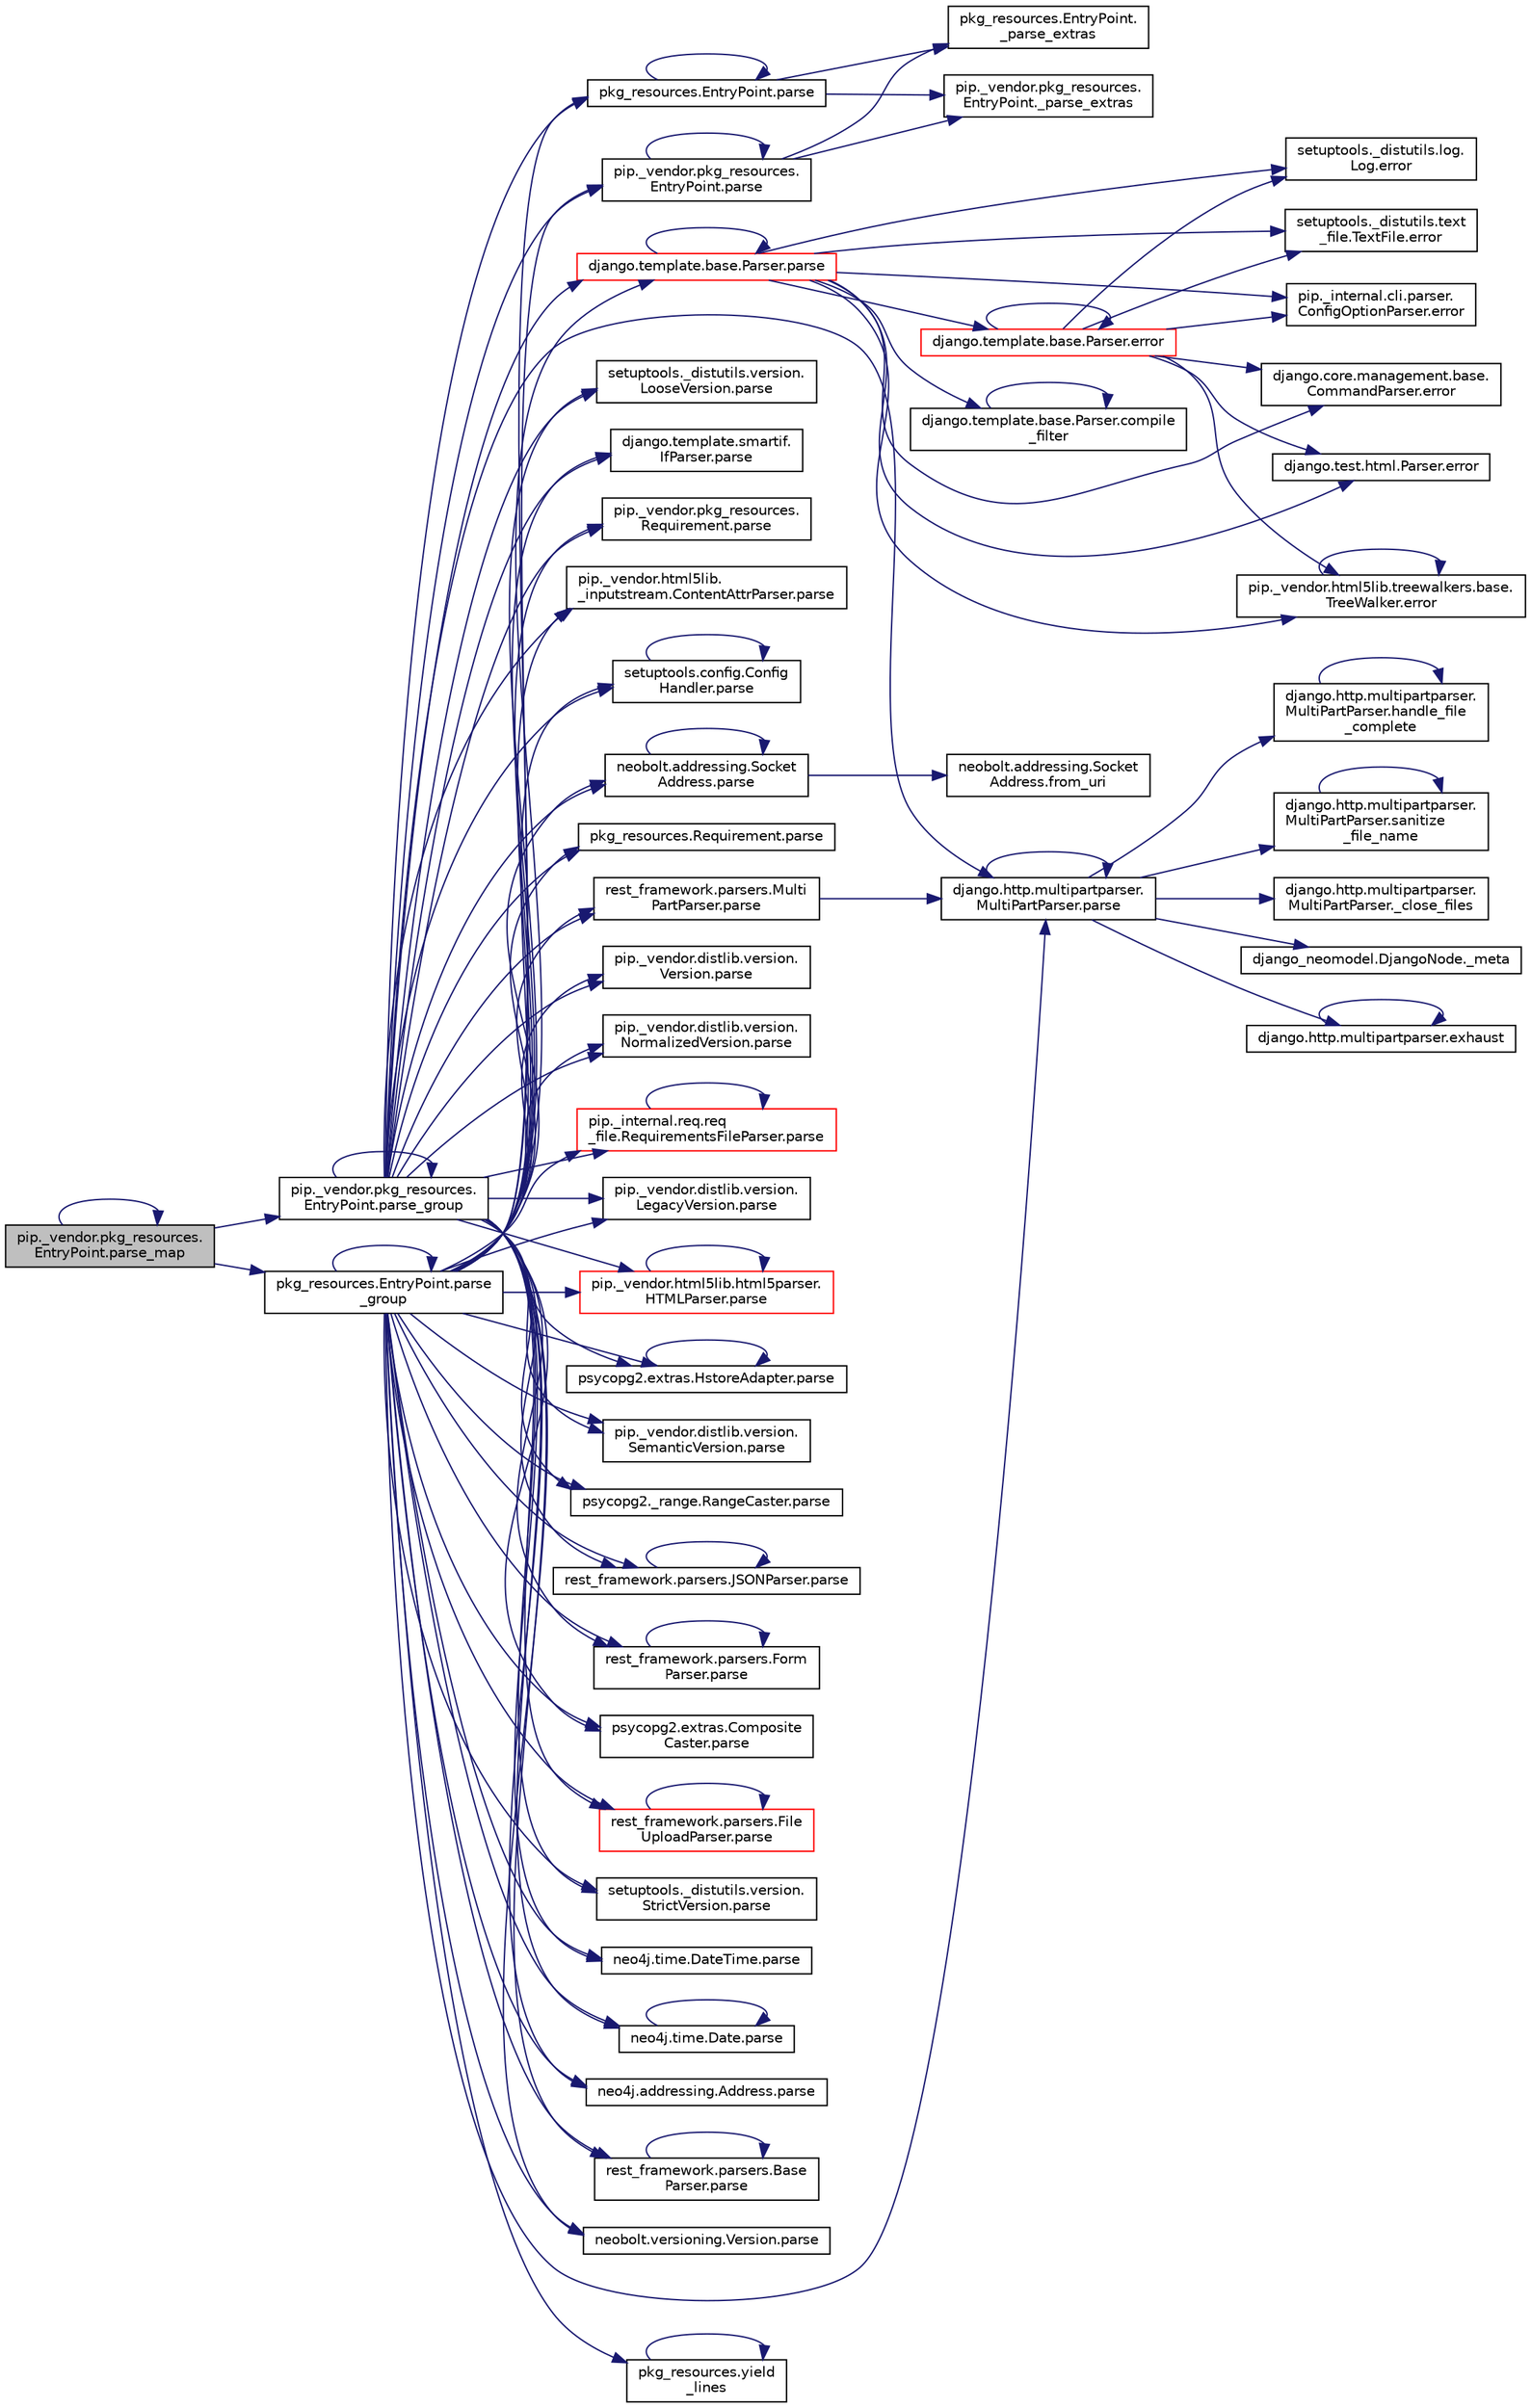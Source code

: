digraph "pip._vendor.pkg_resources.EntryPoint.parse_map"
{
 // LATEX_PDF_SIZE
  edge [fontname="Helvetica",fontsize="10",labelfontname="Helvetica",labelfontsize="10"];
  node [fontname="Helvetica",fontsize="10",shape=record];
  rankdir="LR";
  Node1 [label="pip._vendor.pkg_resources.\lEntryPoint.parse_map",height=0.2,width=0.4,color="black", fillcolor="grey75", style="filled", fontcolor="black",tooltip=" "];
  Node1 -> Node2 [color="midnightblue",fontsize="10",style="solid",fontname="Helvetica"];
  Node2 [label="pip._vendor.pkg_resources.\lEntryPoint.parse_group",height=0.2,width=0.4,color="black", fillcolor="white", style="filled",URL="$dc/d51/classpip_1_1__vendor_1_1pkg__resources_1_1_entry_point.html#a7a073b57c2523016366e96901108b1e3",tooltip=" "];
  Node2 -> Node3 [color="midnightblue",fontsize="10",style="solid",fontname="Helvetica"];
  Node3 [label="neo4j.time.DateTime.parse",height=0.2,width=0.4,color="black", fillcolor="white", style="filled",URL="$d4/dcd/classneo4j_1_1time_1_1_date_time.html#ac13839a174181d6a66369c7ca99d620a",tooltip=" "];
  Node2 -> Node4 [color="midnightblue",fontsize="10",style="solid",fontname="Helvetica"];
  Node4 [label="neo4j.time.Date.parse",height=0.2,width=0.4,color="black", fillcolor="white", style="filled",URL="$d1/d6f/classneo4j_1_1time_1_1_date.html#afb512559ec213efee217a7aaec59ee30",tooltip=" "];
  Node4 -> Node4 [color="midnightblue",fontsize="10",style="solid",fontname="Helvetica"];
  Node2 -> Node5 [color="midnightblue",fontsize="10",style="solid",fontname="Helvetica"];
  Node5 [label="neo4j.addressing.Address.parse",height=0.2,width=0.4,color="black", fillcolor="white", style="filled",URL="$dd/da4/classneo4j_1_1addressing_1_1_address.html#ae3e1244ed7a735607a6dc0b7892fe05c",tooltip=" "];
  Node2 -> Node6 [color="midnightblue",fontsize="10",style="solid",fontname="Helvetica"];
  Node6 [label="pip._vendor.pkg_resources.\lEntryPoint.parse",height=0.2,width=0.4,color="black", fillcolor="white", style="filled",URL="$dc/d51/classpip_1_1__vendor_1_1pkg__resources_1_1_entry_point.html#a4531e99bede9d6301429f729211ff862",tooltip=" "];
  Node6 -> Node7 [color="midnightblue",fontsize="10",style="solid",fontname="Helvetica"];
  Node7 [label="pip._vendor.pkg_resources.\lEntryPoint._parse_extras",height=0.2,width=0.4,color="black", fillcolor="white", style="filled",URL="$dc/d51/classpip_1_1__vendor_1_1pkg__resources_1_1_entry_point.html#a6c08b8172c8c00adbfa8148341ca3efc",tooltip=" "];
  Node6 -> Node8 [color="midnightblue",fontsize="10",style="solid",fontname="Helvetica"];
  Node8 [label="pkg_resources.EntryPoint.\l_parse_extras",height=0.2,width=0.4,color="black", fillcolor="white", style="filled",URL="$de/dfa/classpkg__resources_1_1_entry_point.html#a49b301b8cec99fb01d7a76840e2b0d93",tooltip=" "];
  Node6 -> Node6 [color="midnightblue",fontsize="10",style="solid",fontname="Helvetica"];
  Node2 -> Node9 [color="midnightblue",fontsize="10",style="solid",fontname="Helvetica"];
  Node9 [label="pkg_resources.EntryPoint.parse",height=0.2,width=0.4,color="black", fillcolor="white", style="filled",URL="$de/dfa/classpkg__resources_1_1_entry_point.html#a3b155a03ae9e3e5f722c8258ddcec0cd",tooltip=" "];
  Node9 -> Node7 [color="midnightblue",fontsize="10",style="solid",fontname="Helvetica"];
  Node9 -> Node8 [color="midnightblue",fontsize="10",style="solid",fontname="Helvetica"];
  Node9 -> Node9 [color="midnightblue",fontsize="10",style="solid",fontname="Helvetica"];
  Node2 -> Node10 [color="midnightblue",fontsize="10",style="solid",fontname="Helvetica"];
  Node10 [label="neobolt.versioning.Version.parse",height=0.2,width=0.4,color="black", fillcolor="white", style="filled",URL="$d8/d1f/classneobolt_1_1versioning_1_1_version.html#ab6c987c8da71a15c3d9259334d25cd50",tooltip=" "];
  Node2 -> Node11 [color="midnightblue",fontsize="10",style="solid",fontname="Helvetica"];
  Node11 [label="neobolt.addressing.Socket\lAddress.parse",height=0.2,width=0.4,color="black", fillcolor="white", style="filled",URL="$dc/d31/classneobolt_1_1addressing_1_1_socket_address.html#a9a3dced90dbdd1e8098ac9838e33a79c",tooltip=" "];
  Node11 -> Node12 [color="midnightblue",fontsize="10",style="solid",fontname="Helvetica"];
  Node12 [label="neobolt.addressing.Socket\lAddress.from_uri",height=0.2,width=0.4,color="black", fillcolor="white", style="filled",URL="$dc/d31/classneobolt_1_1addressing_1_1_socket_address.html#a2c7ef0a99894404ab89035de654a8845",tooltip=" "];
  Node11 -> Node11 [color="midnightblue",fontsize="10",style="solid",fontname="Helvetica"];
  Node2 -> Node13 [color="midnightblue",fontsize="10",style="solid",fontname="Helvetica"];
  Node13 [label="pip._vendor.pkg_resources.\lRequirement.parse",height=0.2,width=0.4,color="black", fillcolor="white", style="filled",URL="$dd/d48/classpip_1_1__vendor_1_1pkg__resources_1_1_requirement.html#a804762a97dbf4272d5a33561dda5f82b",tooltip=" "];
  Node2 -> Node14 [color="midnightblue",fontsize="10",style="solid",fontname="Helvetica"];
  Node14 [label="pkg_resources.Requirement.parse",height=0.2,width=0.4,color="black", fillcolor="white", style="filled",URL="$da/d63/classpkg__resources_1_1_requirement.html#a9be7f45af99c94ec9ca24807ecef986b",tooltip=" "];
  Node2 -> Node15 [color="midnightblue",fontsize="10",style="solid",fontname="Helvetica"];
  Node15 [label="django.http.multipartparser.\lMultiPartParser.parse",height=0.2,width=0.4,color="black", fillcolor="white", style="filled",URL="$d2/d51/classdjango_1_1http_1_1multipartparser_1_1_multi_part_parser.html#a9d63c6809b86e8770876d08f169ac792",tooltip=" "];
  Node15 -> Node16 [color="midnightblue",fontsize="10",style="solid",fontname="Helvetica"];
  Node16 [label="django.http.multipartparser.\lMultiPartParser._close_files",height=0.2,width=0.4,color="black", fillcolor="white", style="filled",URL="$d2/d51/classdjango_1_1http_1_1multipartparser_1_1_multi_part_parser.html#a06bb4b3d7ce6269ea2df68c2f471779f",tooltip=" "];
  Node15 -> Node17 [color="midnightblue",fontsize="10",style="solid",fontname="Helvetica"];
  Node17 [label="django_neomodel.DjangoNode._meta",height=0.2,width=0.4,color="black", fillcolor="white", style="filled",URL="$dc/dc5/classdjango__neomodel_1_1_django_node.html#abd0c469b835cfd2c9903601051c67742",tooltip=" "];
  Node15 -> Node18 [color="midnightblue",fontsize="10",style="solid",fontname="Helvetica"];
  Node18 [label="django.http.multipartparser.exhaust",height=0.2,width=0.4,color="black", fillcolor="white", style="filled",URL="$d2/d3f/namespacedjango_1_1http_1_1multipartparser.html#a39ba458908baf5cdae85819307923c22",tooltip=" "];
  Node18 -> Node18 [color="midnightblue",fontsize="10",style="solid",fontname="Helvetica"];
  Node15 -> Node19 [color="midnightblue",fontsize="10",style="solid",fontname="Helvetica"];
  Node19 [label="django.http.multipartparser.\lMultiPartParser.handle_file\l_complete",height=0.2,width=0.4,color="black", fillcolor="white", style="filled",URL="$d2/d51/classdjango_1_1http_1_1multipartparser_1_1_multi_part_parser.html#a323f449096e75ce2c74c3e7bac1175cc",tooltip=" "];
  Node19 -> Node19 [color="midnightblue",fontsize="10",style="solid",fontname="Helvetica"];
  Node15 -> Node15 [color="midnightblue",fontsize="10",style="solid",fontname="Helvetica"];
  Node15 -> Node20 [color="midnightblue",fontsize="10",style="solid",fontname="Helvetica"];
  Node20 [label="django.http.multipartparser.\lMultiPartParser.sanitize\l_file_name",height=0.2,width=0.4,color="black", fillcolor="white", style="filled",URL="$d2/d51/classdjango_1_1http_1_1multipartparser_1_1_multi_part_parser.html#ac14695749923545798b39b8ff813b5eb",tooltip=" "];
  Node20 -> Node20 [color="midnightblue",fontsize="10",style="solid",fontname="Helvetica"];
  Node2 -> Node21 [color="midnightblue",fontsize="10",style="solid",fontname="Helvetica"];
  Node21 [label="django.template.smartif.\lIfParser.parse",height=0.2,width=0.4,color="black", fillcolor="white", style="filled",URL="$db/dbe/classdjango_1_1template_1_1smartif_1_1_if_parser.html#a783126fdfc6d267b9f29aceddf18f02b",tooltip=" "];
  Node2 -> Node22 [color="midnightblue",fontsize="10",style="solid",fontname="Helvetica"];
  Node22 [label="pip._vendor.html5lib.\l_inputstream.ContentAttrParser.parse",height=0.2,width=0.4,color="black", fillcolor="white", style="filled",URL="$d7/d1b/classpip_1_1__vendor_1_1html5lib_1_1__inputstream_1_1_content_attr_parser.html#ab15ee7a7a410c0c39c5bba41fea5671c",tooltip=" "];
  Node2 -> Node23 [color="midnightblue",fontsize="10",style="solid",fontname="Helvetica"];
  Node23 [label="setuptools.config.Config\lHandler.parse",height=0.2,width=0.4,color="black", fillcolor="white", style="filled",URL="$d2/d75/classsetuptools_1_1config_1_1_config_handler.html#afdcabf01520d6e9a99ebf893b8422f17",tooltip=" "];
  Node23 -> Node23 [color="midnightblue",fontsize="10",style="solid",fontname="Helvetica"];
  Node2 -> Node24 [color="midnightblue",fontsize="10",style="solid",fontname="Helvetica"];
  Node24 [label="django.template.base.Parser.parse",height=0.2,width=0.4,color="red", fillcolor="white", style="filled",URL="$da/d80/classdjango_1_1template_1_1base_1_1_parser.html#ac4d900df2e84a9a9f80e63e1dd22cd4c",tooltip=" "];
  Node24 -> Node25 [color="midnightblue",fontsize="10",style="solid",fontname="Helvetica"];
  Node25 [label="django.template.base.Parser.compile\l_filter",height=0.2,width=0.4,color="black", fillcolor="white", style="filled",URL="$da/d80/classdjango_1_1template_1_1base_1_1_parser.html#a4b4dd453f6b865e1e34d93d2112261bb",tooltip=" "];
  Node25 -> Node25 [color="midnightblue",fontsize="10",style="solid",fontname="Helvetica"];
  Node24 -> Node26 [color="midnightblue",fontsize="10",style="solid",fontname="Helvetica"];
  Node26 [label="django.core.management.base.\lCommandParser.error",height=0.2,width=0.4,color="black", fillcolor="white", style="filled",URL="$d6/d12/classdjango_1_1core_1_1management_1_1base_1_1_command_parser.html#ae0413f6b908f5b42b59bd2a592a88744",tooltip=" "];
  Node24 -> Node27 [color="midnightblue",fontsize="10",style="solid",fontname="Helvetica"];
  Node27 [label="django.test.html.Parser.error",height=0.2,width=0.4,color="black", fillcolor="white", style="filled",URL="$df/d63/classdjango_1_1test_1_1html_1_1_parser.html#ad5bc38bd6dccb70353068114cc818ed9",tooltip=" "];
  Node24 -> Node28 [color="midnightblue",fontsize="10",style="solid",fontname="Helvetica"];
  Node28 [label="pip._vendor.html5lib.treewalkers.base.\lTreeWalker.error",height=0.2,width=0.4,color="black", fillcolor="white", style="filled",URL="$d5/de6/classpip_1_1__vendor_1_1html5lib_1_1treewalkers_1_1base_1_1_tree_walker.html#aed90492e5fc3449c9530531238aad993",tooltip=" "];
  Node28 -> Node28 [color="midnightblue",fontsize="10",style="solid",fontname="Helvetica"];
  Node24 -> Node29 [color="midnightblue",fontsize="10",style="solid",fontname="Helvetica"];
  Node29 [label="setuptools._distutils.log.\lLog.error",height=0.2,width=0.4,color="black", fillcolor="white", style="filled",URL="$d8/d63/classsetuptools_1_1__distutils_1_1log_1_1_log.html#a8bbe39c72001d159dce9bc6e9825cf96",tooltip=" "];
  Node24 -> Node30 [color="midnightblue",fontsize="10",style="solid",fontname="Helvetica"];
  Node30 [label="setuptools._distutils.text\l_file.TextFile.error",height=0.2,width=0.4,color="black", fillcolor="white", style="filled",URL="$da/d41/classsetuptools_1_1__distutils_1_1text__file_1_1_text_file.html#a95a459186291d0c601cd02a17e219da8",tooltip=" "];
  Node24 -> Node31 [color="midnightblue",fontsize="10",style="solid",fontname="Helvetica"];
  Node31 [label="pip._internal.cli.parser.\lConfigOptionParser.error",height=0.2,width=0.4,color="black", fillcolor="white", style="filled",URL="$d5/da5/classpip_1_1__internal_1_1cli_1_1parser_1_1_config_option_parser.html#a7f476706a72ac9c0f9862fff54f800b6",tooltip=" "];
  Node24 -> Node32 [color="midnightblue",fontsize="10",style="solid",fontname="Helvetica"];
  Node32 [label="django.template.base.Parser.error",height=0.2,width=0.4,color="red", fillcolor="white", style="filled",URL="$da/d80/classdjango_1_1template_1_1base_1_1_parser.html#a5567faf9808dd3ccdaa9cde41b78fe14",tooltip=" "];
  Node32 -> Node26 [color="midnightblue",fontsize="10",style="solid",fontname="Helvetica"];
  Node32 -> Node27 [color="midnightblue",fontsize="10",style="solid",fontname="Helvetica"];
  Node32 -> Node32 [color="midnightblue",fontsize="10",style="solid",fontname="Helvetica"];
  Node32 -> Node28 [color="midnightblue",fontsize="10",style="solid",fontname="Helvetica"];
  Node32 -> Node29 [color="midnightblue",fontsize="10",style="solid",fontname="Helvetica"];
  Node32 -> Node30 [color="midnightblue",fontsize="10",style="solid",fontname="Helvetica"];
  Node32 -> Node31 [color="midnightblue",fontsize="10",style="solid",fontname="Helvetica"];
  Node24 -> Node24 [color="midnightblue",fontsize="10",style="solid",fontname="Helvetica"];
  Node2 -> Node48 [color="midnightblue",fontsize="10",style="solid",fontname="Helvetica"];
  Node48 [label="pip._vendor.distlib.version.\lVersion.parse",height=0.2,width=0.4,color="black", fillcolor="white", style="filled",URL="$da/d0e/classpip_1_1__vendor_1_1distlib_1_1version_1_1_version.html#a150d6fd36991a7754d84626a6819aa27",tooltip=" "];
  Node2 -> Node49 [color="midnightblue",fontsize="10",style="solid",fontname="Helvetica"];
  Node49 [label="pip._vendor.distlib.version.\lNormalizedVersion.parse",height=0.2,width=0.4,color="black", fillcolor="white", style="filled",URL="$dc/d90/classpip_1_1__vendor_1_1distlib_1_1version_1_1_normalized_version.html#aeff53986cc2938f948503d069bcd96f3",tooltip=" "];
  Node2 -> Node50 [color="midnightblue",fontsize="10",style="solid",fontname="Helvetica"];
  Node50 [label="pip._vendor.distlib.version.\lLegacyVersion.parse",height=0.2,width=0.4,color="black", fillcolor="white", style="filled",URL="$d2/d22/classpip_1_1__vendor_1_1distlib_1_1version_1_1_legacy_version.html#afc97c36278a87b7d86aa2445090848eb",tooltip=" "];
  Node2 -> Node51 [color="midnightblue",fontsize="10",style="solid",fontname="Helvetica"];
  Node51 [label="pip._vendor.distlib.version.\lSemanticVersion.parse",height=0.2,width=0.4,color="black", fillcolor="white", style="filled",URL="$d9/deb/classpip_1_1__vendor_1_1distlib_1_1version_1_1_semantic_version.html#abded997222e2fbd9641bbe0d333d3b92",tooltip=" "];
  Node2 -> Node52 [color="midnightblue",fontsize="10",style="solid",fontname="Helvetica"];
  Node52 [label="pip._internal.req.req\l_file.RequirementsFileParser.parse",height=0.2,width=0.4,color="red", fillcolor="white", style="filled",URL="$df/d5c/classpip_1_1__internal_1_1req_1_1req__file_1_1_requirements_file_parser.html#ab1e6a7b2834c64d88b7c185ecfd67813",tooltip=" "];
  Node52 -> Node52 [color="midnightblue",fontsize="10",style="solid",fontname="Helvetica"];
  Node2 -> Node63 [color="midnightblue",fontsize="10",style="solid",fontname="Helvetica"];
  Node63 [label="pip._vendor.html5lib.html5parser.\lHTMLParser.parse",height=0.2,width=0.4,color="red", fillcolor="white", style="filled",URL="$dd/dcc/classpip_1_1__vendor_1_1html5lib_1_1html5parser_1_1_h_t_m_l_parser.html#a3f275d7ecbb574d59fe6bbbe48718428",tooltip=" "];
  Node63 -> Node63 [color="midnightblue",fontsize="10",style="solid",fontname="Helvetica"];
  Node2 -> Node66 [color="midnightblue",fontsize="10",style="solid",fontname="Helvetica"];
  Node66 [label="psycopg2.extras.HstoreAdapter.parse",height=0.2,width=0.4,color="black", fillcolor="white", style="filled",URL="$d3/da9/classpsycopg2_1_1extras_1_1_hstore_adapter.html#a344bf42215c0461cbe490e50b769b08d",tooltip=" "];
  Node66 -> Node66 [color="midnightblue",fontsize="10",style="solid",fontname="Helvetica"];
  Node2 -> Node67 [color="midnightblue",fontsize="10",style="solid",fontname="Helvetica"];
  Node67 [label="psycopg2._range.RangeCaster.parse",height=0.2,width=0.4,color="black", fillcolor="white", style="filled",URL="$d2/d5a/classpsycopg2_1_1__range_1_1_range_caster.html#aa140d253b8e650790711d084720dd183",tooltip=" "];
  Node2 -> Node68 [color="midnightblue",fontsize="10",style="solid",fontname="Helvetica"];
  Node68 [label="psycopg2.extras.Composite\lCaster.parse",height=0.2,width=0.4,color="black", fillcolor="white", style="filled",URL="$dc/d42/classpsycopg2_1_1extras_1_1_composite_caster.html#a30bd9e2c76de047bd5a11637d0e21d86",tooltip=" "];
  Node2 -> Node69 [color="midnightblue",fontsize="10",style="solid",fontname="Helvetica"];
  Node69 [label="rest_framework.parsers.Base\lParser.parse",height=0.2,width=0.4,color="black", fillcolor="white", style="filled",URL="$db/d95/classrest__framework_1_1parsers_1_1_base_parser.html#a89634909d8aefe65092d3bee0a569456",tooltip=" "];
  Node69 -> Node69 [color="midnightblue",fontsize="10",style="solid",fontname="Helvetica"];
  Node2 -> Node70 [color="midnightblue",fontsize="10",style="solid",fontname="Helvetica"];
  Node70 [label="rest_framework.parsers.JSONParser.parse",height=0.2,width=0.4,color="black", fillcolor="white", style="filled",URL="$d1/de6/classrest__framework_1_1parsers_1_1_j_s_o_n_parser.html#a3ef5f35d7536a175602839271172d45f",tooltip=" "];
  Node70 -> Node70 [color="midnightblue",fontsize="10",style="solid",fontname="Helvetica"];
  Node2 -> Node71 [color="midnightblue",fontsize="10",style="solid",fontname="Helvetica"];
  Node71 [label="rest_framework.parsers.Form\lParser.parse",height=0.2,width=0.4,color="black", fillcolor="white", style="filled",URL="$d9/d3a/classrest__framework_1_1parsers_1_1_form_parser.html#afd23ded454253ee6090ed9b640ce7ad9",tooltip=" "];
  Node71 -> Node71 [color="midnightblue",fontsize="10",style="solid",fontname="Helvetica"];
  Node2 -> Node72 [color="midnightblue",fontsize="10",style="solid",fontname="Helvetica"];
  Node72 [label="rest_framework.parsers.Multi\lPartParser.parse",height=0.2,width=0.4,color="black", fillcolor="white", style="filled",URL="$d3/dc3/classrest__framework_1_1parsers_1_1_multi_part_parser.html#a5d55dcd901bf092a16445b83a1387359",tooltip=" "];
  Node72 -> Node15 [color="midnightblue",fontsize="10",style="solid",fontname="Helvetica"];
  Node2 -> Node73 [color="midnightblue",fontsize="10",style="solid",fontname="Helvetica"];
  Node73 [label="rest_framework.parsers.File\lUploadParser.parse",height=0.2,width=0.4,color="red", fillcolor="white", style="filled",URL="$d5/d4e/classrest__framework_1_1parsers_1_1_file_upload_parser.html#ad1e3e1c76e8130e42f5d8c93ccfebeb9",tooltip=" "];
  Node73 -> Node73 [color="midnightblue",fontsize="10",style="solid",fontname="Helvetica"];
  Node2 -> Node5587 [color="midnightblue",fontsize="10",style="solid",fontname="Helvetica"];
  Node5587 [label="setuptools._distutils.version.\lStrictVersion.parse",height=0.2,width=0.4,color="black", fillcolor="white", style="filled",URL="$d1/d27/classsetuptools_1_1__distutils_1_1version_1_1_strict_version.html#ab5aaefcdcab1ab487508edeb29821e27",tooltip=" "];
  Node2 -> Node5588 [color="midnightblue",fontsize="10",style="solid",fontname="Helvetica"];
  Node5588 [label="setuptools._distutils.version.\lLooseVersion.parse",height=0.2,width=0.4,color="black", fillcolor="white", style="filled",URL="$d6/d60/classsetuptools_1_1__distutils_1_1version_1_1_loose_version.html#adcf8a3c5dc01507b8613149959cda9a4",tooltip=" "];
  Node2 -> Node2 [color="midnightblue",fontsize="10",style="solid",fontname="Helvetica"];
  Node1 -> Node5589 [color="midnightblue",fontsize="10",style="solid",fontname="Helvetica"];
  Node5589 [label="pkg_resources.EntryPoint.parse\l_group",height=0.2,width=0.4,color="black", fillcolor="white", style="filled",URL="$de/dfa/classpkg__resources_1_1_entry_point.html#aa6103add7859c9b6e0338b6866fe44ba",tooltip=" "];
  Node5589 -> Node3 [color="midnightblue",fontsize="10",style="solid",fontname="Helvetica"];
  Node5589 -> Node4 [color="midnightblue",fontsize="10",style="solid",fontname="Helvetica"];
  Node5589 -> Node5 [color="midnightblue",fontsize="10",style="solid",fontname="Helvetica"];
  Node5589 -> Node6 [color="midnightblue",fontsize="10",style="solid",fontname="Helvetica"];
  Node5589 -> Node9 [color="midnightblue",fontsize="10",style="solid",fontname="Helvetica"];
  Node5589 -> Node10 [color="midnightblue",fontsize="10",style="solid",fontname="Helvetica"];
  Node5589 -> Node11 [color="midnightblue",fontsize="10",style="solid",fontname="Helvetica"];
  Node5589 -> Node13 [color="midnightblue",fontsize="10",style="solid",fontname="Helvetica"];
  Node5589 -> Node14 [color="midnightblue",fontsize="10",style="solid",fontname="Helvetica"];
  Node5589 -> Node15 [color="midnightblue",fontsize="10",style="solid",fontname="Helvetica"];
  Node5589 -> Node21 [color="midnightblue",fontsize="10",style="solid",fontname="Helvetica"];
  Node5589 -> Node22 [color="midnightblue",fontsize="10",style="solid",fontname="Helvetica"];
  Node5589 -> Node23 [color="midnightblue",fontsize="10",style="solid",fontname="Helvetica"];
  Node5589 -> Node24 [color="midnightblue",fontsize="10",style="solid",fontname="Helvetica"];
  Node5589 -> Node48 [color="midnightblue",fontsize="10",style="solid",fontname="Helvetica"];
  Node5589 -> Node49 [color="midnightblue",fontsize="10",style="solid",fontname="Helvetica"];
  Node5589 -> Node50 [color="midnightblue",fontsize="10",style="solid",fontname="Helvetica"];
  Node5589 -> Node51 [color="midnightblue",fontsize="10",style="solid",fontname="Helvetica"];
  Node5589 -> Node52 [color="midnightblue",fontsize="10",style="solid",fontname="Helvetica"];
  Node5589 -> Node63 [color="midnightblue",fontsize="10",style="solid",fontname="Helvetica"];
  Node5589 -> Node66 [color="midnightblue",fontsize="10",style="solid",fontname="Helvetica"];
  Node5589 -> Node67 [color="midnightblue",fontsize="10",style="solid",fontname="Helvetica"];
  Node5589 -> Node68 [color="midnightblue",fontsize="10",style="solid",fontname="Helvetica"];
  Node5589 -> Node69 [color="midnightblue",fontsize="10",style="solid",fontname="Helvetica"];
  Node5589 -> Node70 [color="midnightblue",fontsize="10",style="solid",fontname="Helvetica"];
  Node5589 -> Node71 [color="midnightblue",fontsize="10",style="solid",fontname="Helvetica"];
  Node5589 -> Node72 [color="midnightblue",fontsize="10",style="solid",fontname="Helvetica"];
  Node5589 -> Node73 [color="midnightblue",fontsize="10",style="solid",fontname="Helvetica"];
  Node5589 -> Node5587 [color="midnightblue",fontsize="10",style="solid",fontname="Helvetica"];
  Node5589 -> Node5588 [color="midnightblue",fontsize="10",style="solid",fontname="Helvetica"];
  Node5589 -> Node5589 [color="midnightblue",fontsize="10",style="solid",fontname="Helvetica"];
  Node5589 -> Node3842 [color="midnightblue",fontsize="10",style="solid",fontname="Helvetica"];
  Node3842 [label="pkg_resources.yield\l_lines",height=0.2,width=0.4,color="black", fillcolor="white", style="filled",URL="$d0/de1/namespacepkg__resources.html#a0eafea5b96ff98a74cd3340af8bc1cc6",tooltip=" "];
  Node3842 -> Node3842 [color="midnightblue",fontsize="10",style="solid",fontname="Helvetica"];
  Node1 -> Node1 [color="midnightblue",fontsize="10",style="solid",fontname="Helvetica"];
}
